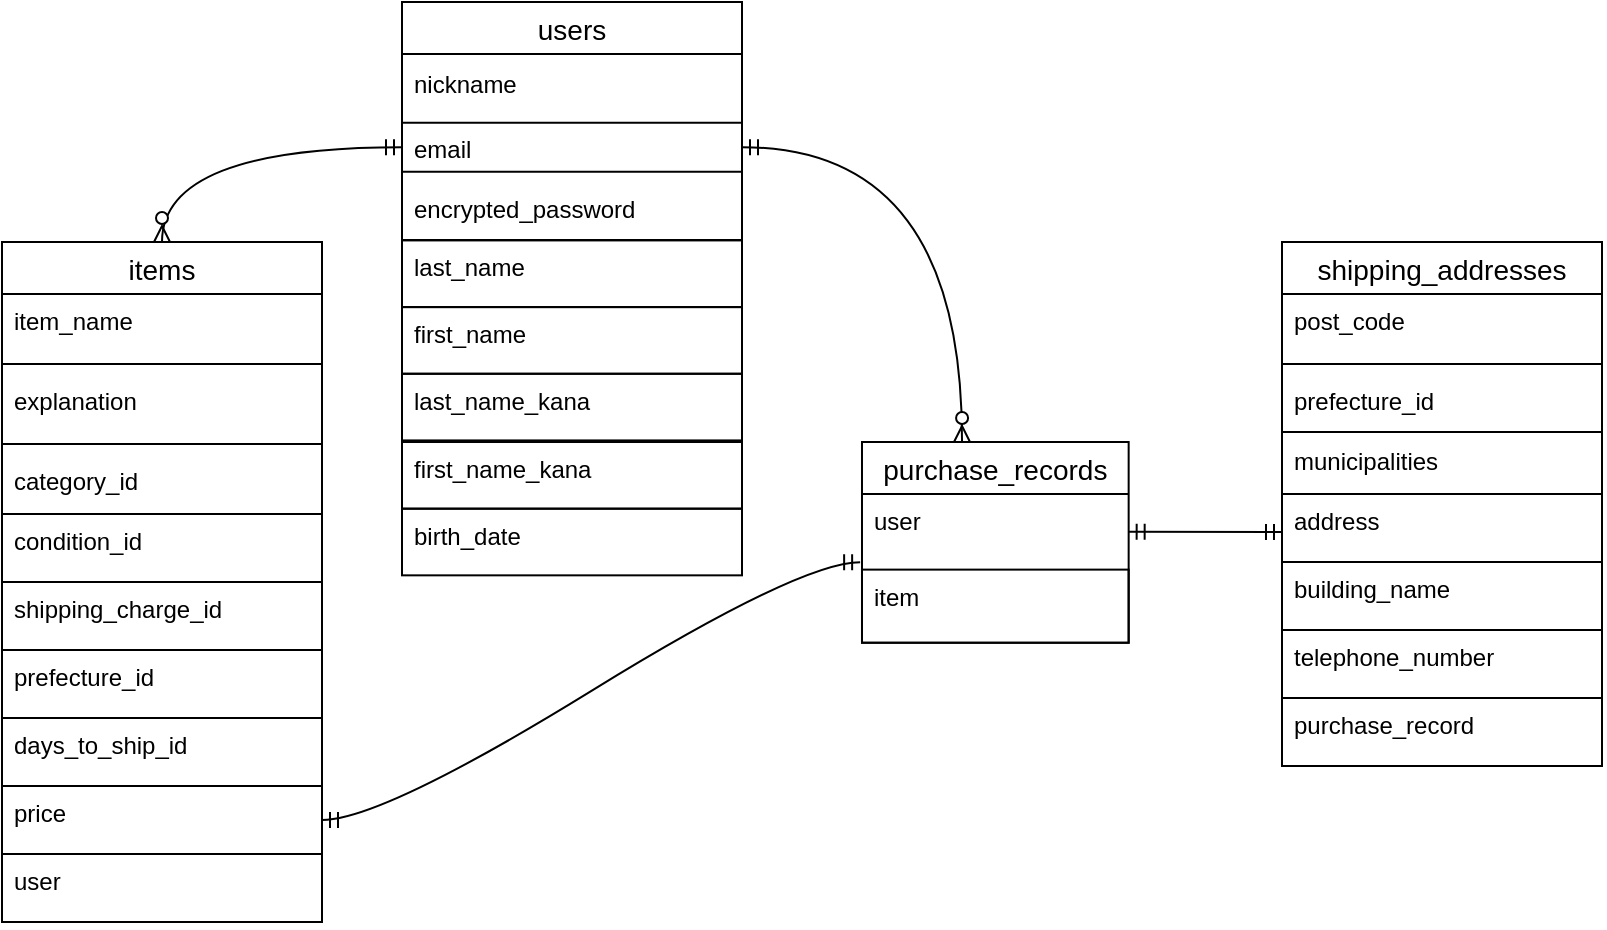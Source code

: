 <mxfile>
    <diagram id="-4tIktmQATvJj30nGL-2" name="ページ1">
        <mxGraphModel dx="697" dy="475" grid="1" gridSize="10" guides="1" tooltips="1" connect="1" arrows="1" fold="1" page="1" pageScale="1" pageWidth="827" pageHeight="1169" math="0" shadow="0">
            <root>
                <mxCell id="0"/>
                <mxCell id="1" parent="0"/>
                <mxCell id="92" value="" style="group" parent="1" vertex="1" connectable="0">
                    <mxGeometry x="220" y="10" width="170" height="219.207" as="geometry"/>
                </mxCell>
                <mxCell id="48" value="users" style="swimlane;fontStyle=0;childLayout=stackLayout;horizontal=1;startSize=26;horizontalStack=0;resizeParent=1;resizeParentMax=0;resizeLast=0;collapsible=1;marginBottom=0;align=center;fontSize=14;labelBorderColor=none;strokeColor=default;" parent="92" vertex="1">
                    <mxGeometry width="170" height="119.01" as="geometry"/>
                </mxCell>
                <mxCell id="51" value="nickname" style="text;strokeColor=none;fillColor=none;spacingLeft=4;spacingRight=4;overflow=hidden;rotatable=0;points=[[0,0.5],[1,0.5]];portConstraint=eastwest;fontSize=12;labelBorderColor=none;verticalAlign=middle;" parent="48" vertex="1">
                    <mxGeometry y="26" width="170" height="29.412" as="geometry"/>
                </mxCell>
                <mxCell id="52" value="" style="line;strokeWidth=1;rotatable=0;dashed=0;labelPosition=right;align=left;verticalAlign=middle;spacingTop=0;spacingLeft=6;points=[];portConstraint=eastwest;labelBorderColor=none;strokeColor=default;" parent="48" vertex="1">
                    <mxGeometry y="55.412" width="170" height="9.804" as="geometry"/>
                </mxCell>
                <mxCell id="49" value="email" style="text;strokeColor=none;fillColor=none;spacingLeft=4;spacingRight=4;overflow=hidden;rotatable=0;points=[[0,0.5],[1,0.5]];portConstraint=eastwest;fontSize=12;labelBorderColor=none;align=left;verticalAlign=middle;" parent="48" vertex="1">
                    <mxGeometry y="65.216" width="170" height="14.78" as="geometry"/>
                </mxCell>
                <mxCell id="56" value="" style="line;strokeWidth=1;rotatable=0;dashed=0;labelPosition=right;align=left;verticalAlign=middle;spacingTop=0;spacingLeft=6;points=[];portConstraint=eastwest;labelBorderColor=none;strokeColor=default;" parent="48" vertex="1">
                    <mxGeometry y="79.996" width="170" height="9.804" as="geometry"/>
                </mxCell>
                <mxCell id="50" value="encrypted_password" style="text;strokeColor=none;fillColor=none;spacingLeft=4;spacingRight=4;overflow=hidden;rotatable=0;points=[[0,0.5],[1,0.5]];portConstraint=eastwest;fontSize=12;labelBorderColor=none;" parent="48" vertex="1">
                    <mxGeometry y="89.8" width="170" height="29.21" as="geometry"/>
                </mxCell>
                <mxCell id="57" value="last_name" style="text;strokeColor=default;fillColor=none;spacingLeft=4;spacingRight=4;overflow=hidden;rotatable=0;points=[[0,0.5],[1,0.5]];portConstraint=eastwest;fontSize=12;labelBorderColor=none;verticalAlign=top;align=left;fontStyle=0" parent="92" vertex="1">
                    <mxGeometry y="119.213" width="170" height="33.333" as="geometry"/>
                </mxCell>
                <mxCell id="128" value="first_name" style="text;strokeColor=default;fillColor=none;spacingLeft=4;spacingRight=4;overflow=hidden;rotatable=0;points=[[0,0.5],[1,0.5]];portConstraint=eastwest;fontSize=12;labelBorderColor=none;verticalAlign=top;align=left;fontStyle=0" parent="92" vertex="1">
                    <mxGeometry y="152.543" width="170" height="33.333" as="geometry"/>
                </mxCell>
                <mxCell id="130" value="last_name_kana" style="text;strokeColor=default;fillColor=none;spacingLeft=4;spacingRight=4;overflow=hidden;rotatable=0;points=[[0,0.5],[1,0.5]];portConstraint=eastwest;fontSize=12;labelBorderColor=none;verticalAlign=top;align=left;fontStyle=0" parent="92" vertex="1">
                    <mxGeometry y="185.873" width="170" height="33.333" as="geometry"/>
                </mxCell>
                <mxCell id="122" value="" style="edgeStyle=orthogonalEdgeStyle;fontSize=12;html=1;endArrow=ERzeroToMany;startArrow=ERmandOne;elbow=vertical;exitX=1;exitY=0.5;exitDx=0;exitDy=0;curved=1;" parent="1" source="49" edge="1">
                    <mxGeometry width="100" height="100" relative="1" as="geometry">
                        <mxPoint x="430" y="150" as="sourcePoint"/>
                        <mxPoint x="500" y="230" as="targetPoint"/>
                    </mxGeometry>
                </mxCell>
                <mxCell id="123" value="" style="edgeStyle=orthogonalEdgeStyle;fontSize=12;html=1;endArrow=ERzeroToMany;startArrow=ERmandOne;elbow=vertical;curved=1;exitX=0;exitY=0.5;exitDx=0;exitDy=0;entryX=0.5;entryY=0;entryDx=0;entryDy=0;" parent="1" source="49" target="11" edge="1">
                    <mxGeometry width="100" height="100" relative="1" as="geometry">
                        <mxPoint x="210" y="80" as="sourcePoint"/>
                        <mxPoint x="130" y="160" as="targetPoint"/>
                    </mxGeometry>
                </mxCell>
                <mxCell id="124" value="" style="fontSize=12;html=1;endArrow=ERmandOne;startArrow=ERmandOne;elbow=vertical;exitX=1;exitY=0.5;exitDx=0;exitDy=0;" parent="1" source="68" edge="1">
                    <mxGeometry width="100" height="100" relative="1" as="geometry">
                        <mxPoint x="580" y="280" as="sourcePoint"/>
                        <mxPoint x="660" y="275" as="targetPoint"/>
                    </mxGeometry>
                </mxCell>
                <mxCell id="125" value="" style="edgeStyle=entityRelationEdgeStyle;fontSize=12;html=1;endArrow=ERmandOne;startArrow=ERmandOne;curved=1;elbow=vertical;entryX=-0.007;entryY=0.903;entryDx=0;entryDy=0;entryPerimeter=0;exitX=1;exitY=0.5;exitDx=0;exitDy=0;" parent="1" source="61" target="68" edge="1">
                    <mxGeometry width="100" height="100" relative="1" as="geometry">
                        <mxPoint x="180" y="330" as="sourcePoint"/>
                        <mxPoint x="420" y="340" as="targetPoint"/>
                    </mxGeometry>
                </mxCell>
                <mxCell id="46" value="birth_date" style="text;strokeColor=default;fillColor=none;spacingLeft=4;spacingRight=4;overflow=hidden;rotatable=0;points=[[0,0.5],[1,0.5]];portConstraint=eastwest;fontSize=12;labelBorderColor=none;verticalAlign=top;align=left;fontStyle=0" parent="1" vertex="1">
                    <mxGeometry x="220" y="263.337" width="170" height="33.333" as="geometry"/>
                </mxCell>
                <mxCell id="129" value="first_name_kana" style="text;strokeColor=default;fillColor=none;spacingLeft=4;spacingRight=4;overflow=hidden;rotatable=0;points=[[0,0.5],[1,0.5]];portConstraint=eastwest;fontSize=12;labelBorderColor=none;verticalAlign=top;align=left;fontStyle=0" parent="1" vertex="1">
                    <mxGeometry x="220" y="230.003" width="170" height="33.333" as="geometry"/>
                </mxCell>
                <mxCell id="135" value="" style="group" parent="1" vertex="1" connectable="0">
                    <mxGeometry x="20" y="130" width="160" height="340" as="geometry"/>
                </mxCell>
                <mxCell id="93" value="" style="group" parent="135" vertex="1" connectable="0">
                    <mxGeometry width="160" height="238" as="geometry"/>
                </mxCell>
                <mxCell id="11" value="items" style="swimlane;fontStyle=0;childLayout=stackLayout;horizontal=1;startSize=26;horizontalStack=0;resizeParent=1;resizeParentMax=0;resizeLast=0;collapsible=1;marginBottom=0;align=center;fontSize=14;labelBorderColor=none;" parent="93" vertex="1">
                    <mxGeometry width="160" height="136" as="geometry"/>
                </mxCell>
                <mxCell id="12" value="item_name" style="text;strokeColor=none;fillColor=none;spacingLeft=4;spacingRight=4;overflow=hidden;rotatable=0;points=[[0,0.5],[1,0.5]];portConstraint=eastwest;fontSize=12;labelBorderColor=none;" parent="11" vertex="1">
                    <mxGeometry y="26" width="160" height="30" as="geometry"/>
                </mxCell>
                <mxCell id="31" value="" style="line;strokeWidth=1;rotatable=0;dashed=0;labelPosition=right;align=left;verticalAlign=middle;spacingTop=0;spacingLeft=6;points=[];portConstraint=eastwest;labelBorderColor=none;strokeColor=default;" parent="11" vertex="1">
                    <mxGeometry y="56" width="160" height="10" as="geometry"/>
                </mxCell>
                <mxCell id="13" value="explanation" style="text;strokeColor=none;fillColor=none;spacingLeft=4;spacingRight=4;overflow=hidden;rotatable=0;points=[[0,0.5],[1,0.5]];portConstraint=eastwest;fontSize=12;labelBorderColor=none;" parent="11" vertex="1">
                    <mxGeometry y="66" width="160" height="30" as="geometry"/>
                </mxCell>
                <mxCell id="32" value="" style="line;strokeWidth=1;rotatable=0;dashed=0;labelPosition=right;align=left;verticalAlign=middle;spacingTop=0;spacingLeft=6;points=[];portConstraint=eastwest;labelBorderColor=none;strokeColor=default;" parent="11" vertex="1">
                    <mxGeometry y="96" width="160" height="10" as="geometry"/>
                </mxCell>
                <mxCell id="14" value="category_id" style="text;strokeColor=none;fillColor=none;spacingLeft=4;spacingRight=4;overflow=hidden;rotatable=0;points=[[0,0.5],[1,0.5]];portConstraint=eastwest;fontSize=12;labelBorderColor=none;" parent="11" vertex="1">
                    <mxGeometry y="106" width="160" height="30" as="geometry"/>
                </mxCell>
                <mxCell id="133" value="condition_id" style="text;strokeColor=default;fillColor=none;spacingLeft=4;spacingRight=4;overflow=hidden;rotatable=0;points=[[0,0.5],[1,0.5]];portConstraint=eastwest;fontSize=12;labelBorderColor=none;verticalAlign=top;align=left;fontStyle=0" parent="93" vertex="1">
                    <mxGeometry y="136.0" width="160" height="34" as="geometry"/>
                </mxCell>
                <mxCell id="132" value="shipping_charge_id" style="text;strokeColor=default;fillColor=none;spacingLeft=4;spacingRight=4;overflow=hidden;rotatable=0;points=[[0,0.5],[1,0.5]];portConstraint=eastwest;fontSize=12;labelBorderColor=none;verticalAlign=top;align=left;fontStyle=0" parent="93" vertex="1">
                    <mxGeometry y="170" width="160" height="34" as="geometry"/>
                </mxCell>
                <mxCell id="131" value="prefecture_id" style="text;strokeColor=default;fillColor=none;spacingLeft=4;spacingRight=4;overflow=hidden;rotatable=0;points=[[0,0.5],[1,0.5]];portConstraint=eastwest;fontSize=12;labelBorderColor=none;verticalAlign=top;align=left;fontStyle=0" parent="93" vertex="1">
                    <mxGeometry y="204" width="160" height="34" as="geometry"/>
                </mxCell>
                <mxCell id="60" value="days_to_ship_id" style="text;strokeColor=default;fillColor=none;spacingLeft=4;spacingRight=4;overflow=hidden;rotatable=0;points=[[0,0.5],[1,0.5]];portConstraint=eastwest;fontSize=12;labelBorderColor=none;verticalAlign=top;align=left;fontStyle=0" parent="135" vertex="1">
                    <mxGeometry y="238" width="160" height="34" as="geometry"/>
                </mxCell>
                <mxCell id="79" value="user" style="text;strokeColor=default;fillColor=none;spacingLeft=4;spacingRight=4;overflow=hidden;rotatable=0;points=[[0,0.5],[1,0.5]];portConstraint=eastwest;fontSize=12;labelBorderColor=none;verticalAlign=top;align=left;fontStyle=0" parent="135" vertex="1">
                    <mxGeometry y="306" width="160" height="34" as="geometry"/>
                </mxCell>
                <mxCell id="61" value="price" style="text;strokeColor=default;fillColor=none;spacingLeft=4;spacingRight=4;overflow=hidden;rotatable=0;points=[[0,0.5],[1,0.5]];portConstraint=eastwest;fontSize=12;labelBorderColor=none;verticalAlign=top;align=left;fontStyle=0" parent="135" vertex="1">
                    <mxGeometry y="272" width="160" height="34" as="geometry"/>
                </mxCell>
                <mxCell id="91" value="" style="group;rotation=90;" parent="1" vertex="1" connectable="0">
                    <mxGeometry x="460" y="190" width="150" height="150" as="geometry"/>
                </mxCell>
                <mxCell id="15" style="edgeStyle=none;html=1;exitX=0;exitY=0.5;exitDx=0;exitDy=0;entryX=0;entryY=0.5;entryDx=0;entryDy=0;" parent="91" edge="1">
                    <mxGeometry relative="1" as="geometry">
                        <mxPoint as="targetPoint"/>
                        <mxPoint as="sourcePoint"/>
                    </mxGeometry>
                </mxCell>
                <mxCell id="67" value="purchase_records" style="swimlane;fontStyle=0;childLayout=stackLayout;horizontal=1;startSize=26;horizontalStack=0;resizeParent=1;resizeParentMax=0;resizeLast=0;collapsible=1;marginBottom=0;align=center;fontSize=14;labelBorderColor=none;strokeColor=default;" parent="91" vertex="1">
                    <mxGeometry x="-10.003" y="39.997" width="133.333" height="100.37" as="geometry"/>
                </mxCell>
                <mxCell id="68" value="user" style="text;strokeColor=none;fillColor=none;spacingLeft=4;spacingRight=4;overflow=hidden;rotatable=0;points=[[0,0.5],[1,0.5]];portConstraint=eastwest;fontSize=12;labelBorderColor=none;" parent="67" vertex="1">
                    <mxGeometry y="26" width="133.333" height="37.815" as="geometry"/>
                </mxCell>
                <mxCell id="88" value="item" style="text;strokeColor=default;fillColor=none;spacingLeft=4;spacingRight=4;overflow=hidden;rotatable=0;points=[[0,0.5],[1,0.5]];portConstraint=eastwest;fontSize=12;labelBorderColor=none;verticalAlign=top;align=left;fontStyle=0" parent="67" vertex="1">
                    <mxGeometry y="63.815" width="133.333" height="36.555" as="geometry"/>
                </mxCell>
                <mxCell id="136" value="" style="group" parent="1" vertex="1" connectable="0">
                    <mxGeometry x="660" y="130" width="160" height="262" as="geometry"/>
                </mxCell>
                <mxCell id="94" value="" style="group" parent="136" vertex="1" connectable="0">
                    <mxGeometry width="160" height="228" as="geometry"/>
                </mxCell>
                <mxCell id="21" value="shipping_addresses" style="swimlane;fontStyle=0;childLayout=stackLayout;horizontal=1;startSize=26;horizontalStack=0;resizeParent=1;resizeParentMax=0;resizeLast=0;collapsible=1;marginBottom=0;align=center;fontSize=14;labelBorderColor=none;strokeColor=default;" parent="94" vertex="1">
                    <mxGeometry width="160" height="126" as="geometry"/>
                </mxCell>
                <mxCell id="22" value="post_code" style="text;strokeColor=none;fillColor=none;spacingLeft=4;spacingRight=4;overflow=hidden;rotatable=0;points=[[0,0.5],[1,0.5]];portConstraint=eastwest;fontSize=12;labelBorderColor=none;" parent="21" vertex="1">
                    <mxGeometry y="26" width="160" height="30" as="geometry"/>
                </mxCell>
                <mxCell id="71" value="" style="line;strokeWidth=1;rotatable=0;dashed=0;labelPosition=right;align=left;verticalAlign=middle;spacingTop=0;spacingLeft=6;points=[];portConstraint=eastwest;labelBorderColor=none;strokeColor=default;" parent="21" vertex="1">
                    <mxGeometry y="56" width="160" height="10" as="geometry"/>
                </mxCell>
                <mxCell id="74" value="prefecture_id" style="text;strokeColor=none;fillColor=none;spacingLeft=4;spacingRight=4;overflow=hidden;rotatable=0;points=[[0,0.5],[1,0.5]];portConstraint=eastwest;fontSize=12;labelBorderColor=none;" parent="21" vertex="1">
                    <mxGeometry y="66" width="160" height="30" as="geometry"/>
                </mxCell>
                <mxCell id="73" value="" style="endArrow=none;html=1;rounded=0;" parent="21" edge="1">
                    <mxGeometry relative="1" as="geometry">
                        <mxPoint y="95" as="sourcePoint"/>
                        <mxPoint x="160" y="95" as="targetPoint"/>
                    </mxGeometry>
                </mxCell>
                <mxCell id="77" value="" style="endArrow=none;html=1;rounded=0;" parent="21" edge="1">
                    <mxGeometry relative="1" as="geometry">
                        <mxPoint y="126" as="sourcePoint"/>
                        <mxPoint x="160" y="126" as="targetPoint"/>
                    </mxGeometry>
                </mxCell>
                <mxCell id="24" value="municipalities" style="text;strokeColor=none;fillColor=none;spacingLeft=4;spacingRight=4;overflow=hidden;rotatable=0;points=[[0,0.5],[1,0.5]];portConstraint=eastwest;fontSize=12;labelBorderColor=none;" parent="21" vertex="1">
                    <mxGeometry y="96" width="160" height="30" as="geometry"/>
                </mxCell>
                <mxCell id="75" value="address" style="text;strokeColor=default;fillColor=none;spacingLeft=4;spacingRight=4;overflow=hidden;rotatable=0;points=[[0,0.5],[1,0.5]];portConstraint=eastwest;fontSize=12;labelBorderColor=none;verticalAlign=top;align=left;fontStyle=0" parent="94" vertex="1">
                    <mxGeometry y="126" width="160" height="34" as="geometry"/>
                </mxCell>
                <mxCell id="76" value="building_name" style="text;strokeColor=default;fillColor=none;spacingLeft=4;spacingRight=4;overflow=hidden;rotatable=0;points=[[0,0.5],[1,0.5]];portConstraint=eastwest;fontSize=12;labelBorderColor=none;verticalAlign=top;align=left;fontStyle=0" parent="94" vertex="1">
                    <mxGeometry y="160" width="160" height="34" as="geometry"/>
                </mxCell>
                <mxCell id="78" value="telephone_number" style="text;strokeColor=default;fillColor=none;spacingLeft=4;spacingRight=4;overflow=hidden;rotatable=0;points=[[0,0.5],[1,0.5]];portConstraint=eastwest;fontSize=12;labelBorderColor=none;verticalAlign=top;align=left;fontStyle=0" parent="94" vertex="1">
                    <mxGeometry y="194" width="160" height="34" as="geometry"/>
                </mxCell>
                <mxCell id="134" value="purchase_record" style="text;strokeColor=default;fillColor=none;spacingLeft=4;spacingRight=4;overflow=hidden;rotatable=0;points=[[0,0.5],[1,0.5]];portConstraint=eastwest;fontSize=12;labelBorderColor=none;verticalAlign=top;align=left;fontStyle=0" parent="136" vertex="1">
                    <mxGeometry y="228" width="160" height="34" as="geometry"/>
                </mxCell>
            </root>
        </mxGraphModel>
    </diagram>
</mxfile>